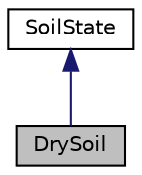 digraph "DrySoil"
{
 // LATEX_PDF_SIZE
  edge [fontname="Helvetica",fontsize="10",labelfontname="Helvetica",labelfontsize="10"];
  node [fontname="Helvetica",fontsize="10",shape=record];
  Node1 [label="DrySoil",height=0.2,width=0.4,color="black", fillcolor="grey75", style="filled", fontcolor="black",tooltip="Represents the dry soil state in the State design pattern."];
  Node2 -> Node1 [dir="back",color="midnightblue",fontsize="10",style="solid"];
  Node2 [label="SoilState",height=0.2,width=0.4,color="black", fillcolor="white", style="filled",URL="$classSoilState.html",tooltip=" "];
}
